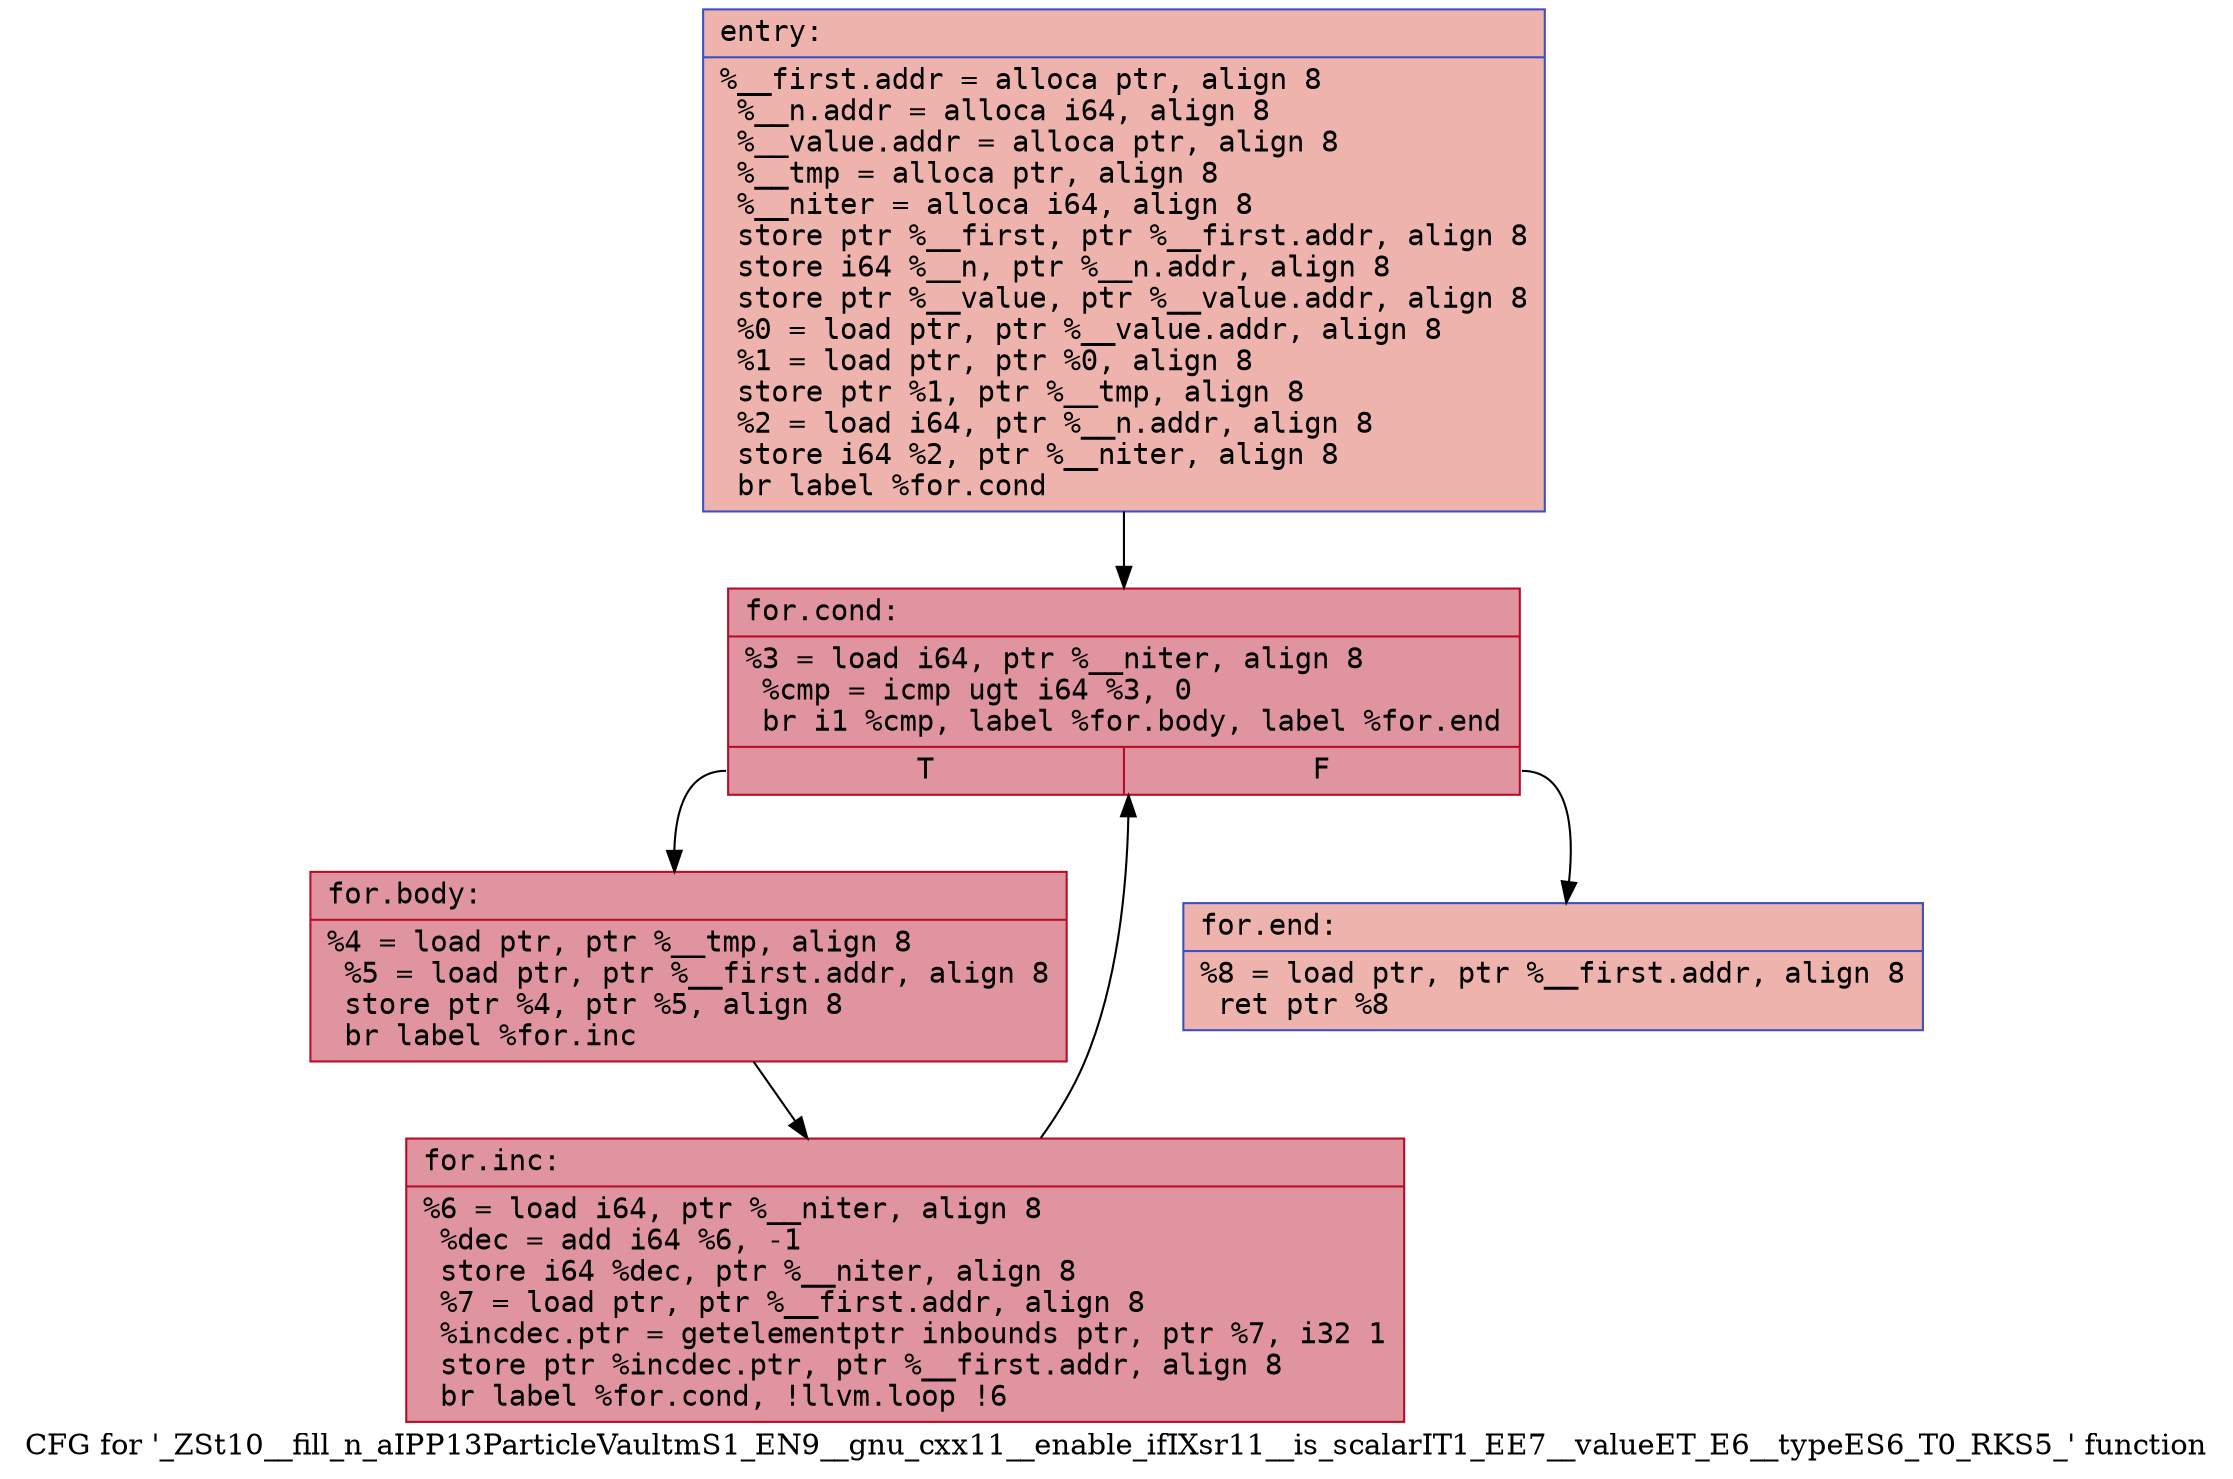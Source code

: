 digraph "CFG for '_ZSt10__fill_n_aIPP13ParticleVaultmS1_EN9__gnu_cxx11__enable_ifIXsr11__is_scalarIT1_EE7__valueET_E6__typeES6_T0_RKS5_' function" {
	label="CFG for '_ZSt10__fill_n_aIPP13ParticleVaultmS1_EN9__gnu_cxx11__enable_ifIXsr11__is_scalarIT1_EE7__valueET_E6__typeES6_T0_RKS5_' function";

	Node0x559071151f20 [shape=record,color="#3d50c3ff", style=filled, fillcolor="#d6524470" fontname="Courier",label="{entry:\l|  %__first.addr = alloca ptr, align 8\l  %__n.addr = alloca i64, align 8\l  %__value.addr = alloca ptr, align 8\l  %__tmp = alloca ptr, align 8\l  %__niter = alloca i64, align 8\l  store ptr %__first, ptr %__first.addr, align 8\l  store i64 %__n, ptr %__n.addr, align 8\l  store ptr %__value, ptr %__value.addr, align 8\l  %0 = load ptr, ptr %__value.addr, align 8\l  %1 = load ptr, ptr %0, align 8\l  store ptr %1, ptr %__tmp, align 8\l  %2 = load i64, ptr %__n.addr, align 8\l  store i64 %2, ptr %__niter, align 8\l  br label %for.cond\l}"];
	Node0x559071151f20 -> Node0x5590711525b0[tooltip="entry -> for.cond\nProbability 100.00%" ];
	Node0x5590711525b0 [shape=record,color="#b70d28ff", style=filled, fillcolor="#b70d2870" fontname="Courier",label="{for.cond:\l|  %3 = load i64, ptr %__niter, align 8\l  %cmp = icmp ugt i64 %3, 0\l  br i1 %cmp, label %for.body, label %for.end\l|{<s0>T|<s1>F}}"];
	Node0x5590711525b0:s0 -> Node0x5590711527d0[tooltip="for.cond -> for.body\nProbability 96.88%" ];
	Node0x5590711525b0:s1 -> Node0x559071152850[tooltip="for.cond -> for.end\nProbability 3.12%" ];
	Node0x5590711527d0 [shape=record,color="#b70d28ff", style=filled, fillcolor="#b70d2870" fontname="Courier",label="{for.body:\l|  %4 = load ptr, ptr %__tmp, align 8\l  %5 = load ptr, ptr %__first.addr, align 8\l  store ptr %4, ptr %5, align 8\l  br label %for.inc\l}"];
	Node0x5590711527d0 -> Node0x559071152cb0[tooltip="for.body -> for.inc\nProbability 100.00%" ];
	Node0x559071152cb0 [shape=record,color="#b70d28ff", style=filled, fillcolor="#b70d2870" fontname="Courier",label="{for.inc:\l|  %6 = load i64, ptr %__niter, align 8\l  %dec = add i64 %6, -1\l  store i64 %dec, ptr %__niter, align 8\l  %7 = load ptr, ptr %__first.addr, align 8\l  %incdec.ptr = getelementptr inbounds ptr, ptr %7, i32 1\l  store ptr %incdec.ptr, ptr %__first.addr, align 8\l  br label %for.cond, !llvm.loop !6\l}"];
	Node0x559071152cb0 -> Node0x5590711525b0[tooltip="for.inc -> for.cond\nProbability 100.00%" ];
	Node0x559071152850 [shape=record,color="#3d50c3ff", style=filled, fillcolor="#d6524470" fontname="Courier",label="{for.end:\l|  %8 = load ptr, ptr %__first.addr, align 8\l  ret ptr %8\l}"];
}
